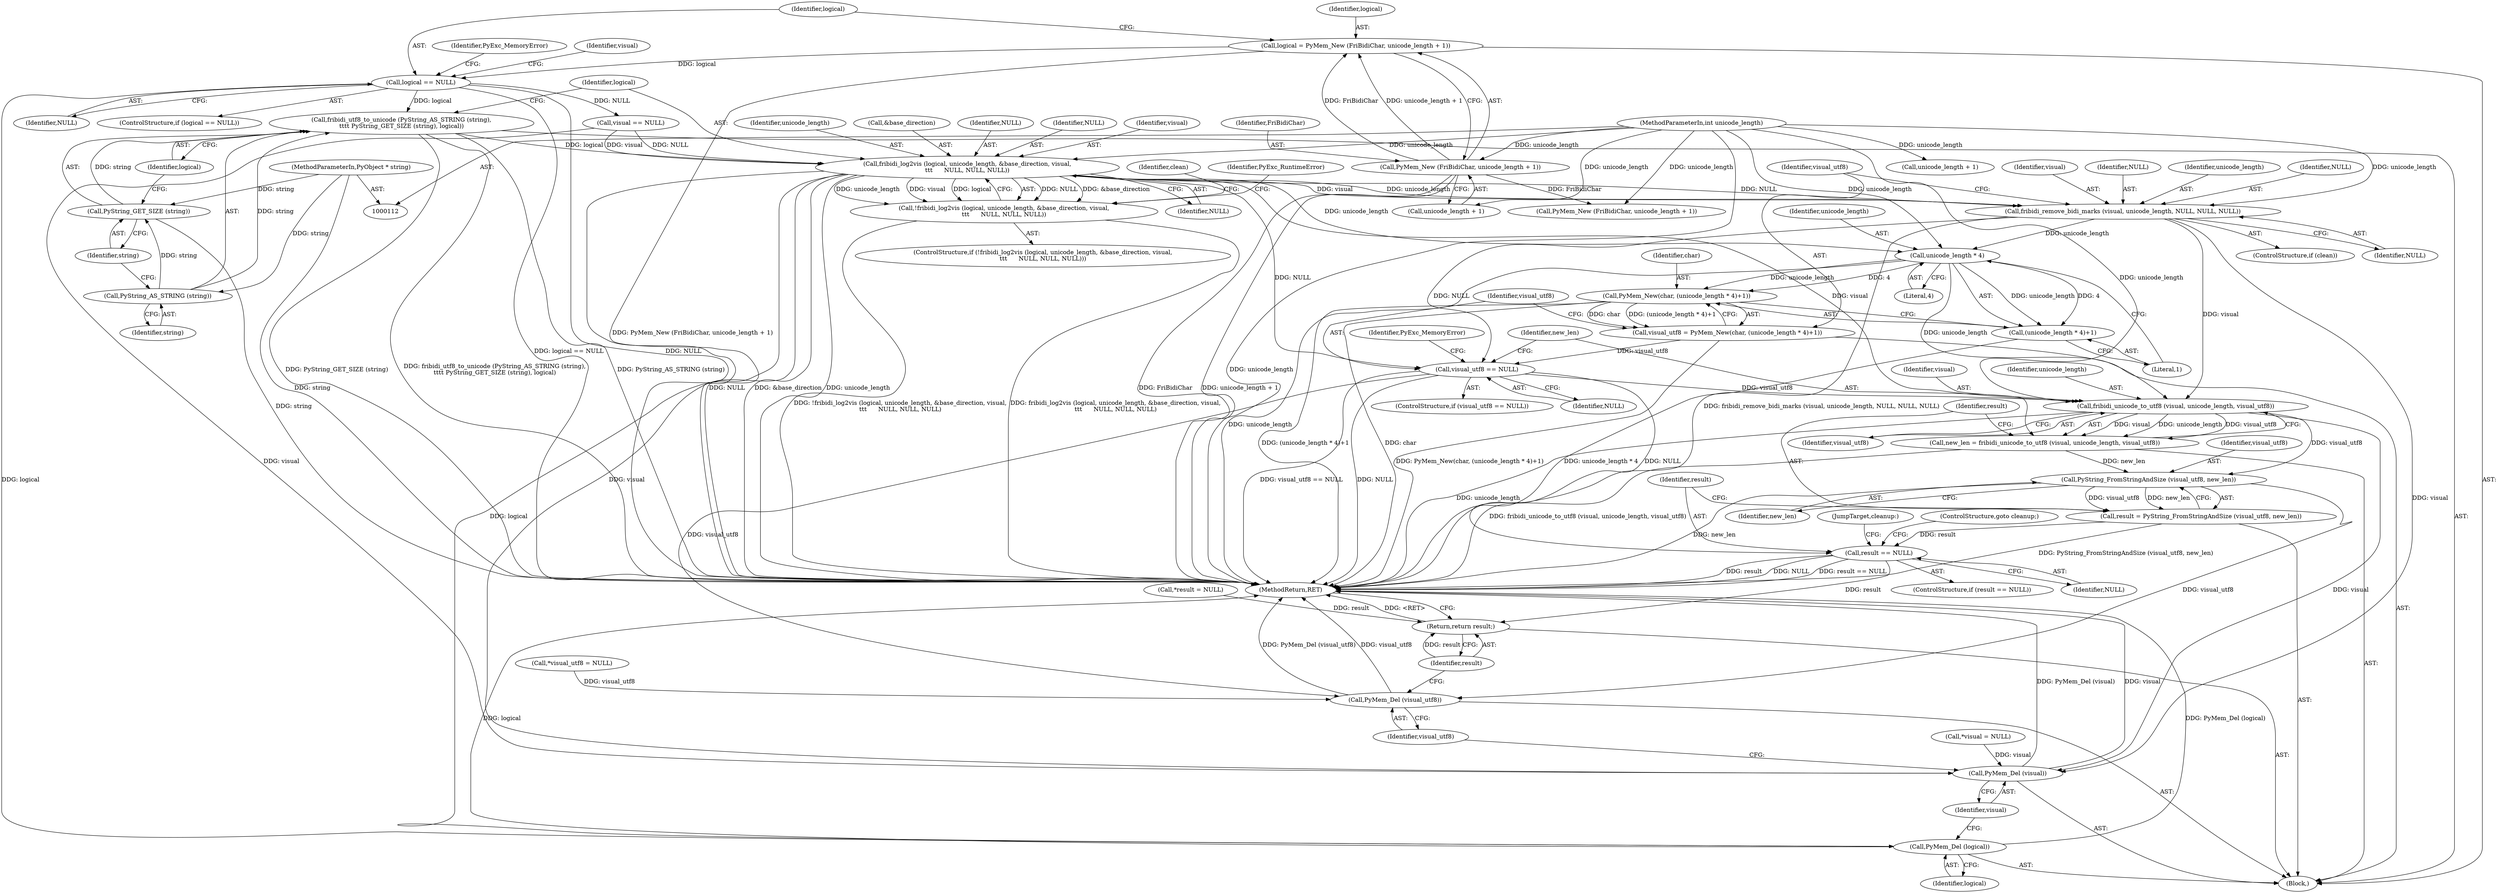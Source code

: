 digraph "1_pyfribidi_d2860c655357975e7b32d84e6b45e98f0dcecd7a_3@pointer" {
"1000173" [label="(Call,fribidi_utf8_to_unicode (PyString_AS_STRING (string),\n\t\t\t\t PyString_GET_SIZE (string), logical))"];
"1000174" [label="(Call,PyString_AS_STRING (string))"];
"1000113" [label="(MethodParameterIn,PyObject * string)"];
"1000176" [label="(Call,PyString_GET_SIZE (string))"];
"1000147" [label="(Call,logical == NULL)"];
"1000139" [label="(Call,logical = PyMem_New (FriBidiChar, unicode_length + 1))"];
"1000141" [label="(Call,PyMem_New (FriBidiChar, unicode_length + 1))"];
"1000114" [label="(MethodParameterIn,int unicode_length)"];
"1000181" [label="(Call,fribidi_log2vis (logical, unicode_length, &base_direction, visual,\n\t\t\t      NULL, NULL, NULL))"];
"1000180" [label="(Call,!fribidi_log2vis (logical, unicode_length, &base_direction, visual,\n\t\t\t      NULL, NULL, NULL))"];
"1000197" [label="(Call,fribidi_remove_bidi_marks (visual, unicode_length, NULL, NULL, NULL))"];
"1000208" [label="(Call,unicode_length * 4)"];
"1000205" [label="(Call,PyMem_New(char, (unicode_length * 4)+1))"];
"1000203" [label="(Call,visual_utf8 = PyMem_New(char, (unicode_length * 4)+1))"];
"1000213" [label="(Call,visual_utf8 == NULL)"];
"1000223" [label="(Call,fribidi_unicode_to_utf8 (visual, unicode_length, visual_utf8))"];
"1000221" [label="(Call,new_len = fribidi_unicode_to_utf8 (visual, unicode_length, visual_utf8))"];
"1000229" [label="(Call,PyString_FromStringAndSize (visual_utf8, new_len))"];
"1000227" [label="(Call,result = PyString_FromStringAndSize (visual_utf8, new_len))"];
"1000233" [label="(Call,result == NULL)"];
"1000244" [label="(Return,return result;)"];
"1000242" [label="(Call,PyMem_Del (visual_utf8))"];
"1000240" [label="(Call,PyMem_Del (visual))"];
"1000207" [label="(Call,(unicode_length * 4)+1)"];
"1000238" [label="(Call,PyMem_Del (logical))"];
"1000232" [label="(ControlStructure,if (result == NULL))"];
"1000230" [label="(Identifier,visual_utf8)"];
"1000181" [label="(Call,fribidi_log2vis (logical, unicode_length, &base_direction, visual,\n\t\t\t      NULL, NULL, NULL))"];
"1000177" [label="(Identifier,string)"];
"1000139" [label="(Call,logical = PyMem_New (FriBidiChar, unicode_length + 1))"];
"1000113" [label="(MethodParameterIn,PyObject * string)"];
"1000201" [label="(Identifier,NULL)"];
"1000149" [label="(Identifier,NULL)"];
"1000206" [label="(Identifier,char)"];
"1000209" [label="(Identifier,unicode_length)"];
"1000234" [label="(Identifier,result)"];
"1000182" [label="(Identifier,logical)"];
"1000157" [label="(Call,PyMem_New (FriBidiChar, unicode_length + 1))"];
"1000211" [label="(Literal,1)"];
"1000241" [label="(Identifier,visual)"];
"1000221" [label="(Call,new_len = fribidi_unicode_to_utf8 (visual, unicode_length, visual_utf8))"];
"1000199" [label="(Identifier,unicode_length)"];
"1000239" [label="(Identifier,logical)"];
"1000159" [label="(Call,unicode_length + 1)"];
"1000183" [label="(Identifier,unicode_length)"];
"1000204" [label="(Identifier,visual_utf8)"];
"1000238" [label="(Call,PyMem_Del (logical))"];
"1000184" [label="(Call,&base_direction)"];
"1000146" [label="(ControlStructure,if (logical == NULL))"];
"1000178" [label="(Identifier,logical)"];
"1000226" [label="(Identifier,visual_utf8)"];
"1000245" [label="(Identifier,result)"];
"1000243" [label="(Identifier,visual_utf8)"];
"1000196" [label="(Identifier,clean)"];
"1000203" [label="(Call,visual_utf8 = PyMem_New(char, (unicode_length * 4)+1))"];
"1000233" [label="(Call,result == NULL)"];
"1000187" [label="(Identifier,NULL)"];
"1000228" [label="(Identifier,result)"];
"1000225" [label="(Identifier,unicode_length)"];
"1000174" [label="(Call,PyString_AS_STRING (string))"];
"1000223" [label="(Call,fribidi_unicode_to_utf8 (visual, unicode_length, visual_utf8))"];
"1000235" [label="(Identifier,NULL)"];
"1000240" [label="(Call,PyMem_Del (visual))"];
"1000242" [label="(Call,PyMem_Del (visual_utf8))"];
"1000215" [label="(Identifier,NULL)"];
"1000188" [label="(Identifier,NULL)"];
"1000180" [label="(Call,!fribidi_log2vis (logical, unicode_length, &base_direction, visual,\n\t\t\t      NULL, NULL, NULL))"];
"1000236" [label="(ControlStructure,goto cleanup;)"];
"1000208" [label="(Call,unicode_length * 4)"];
"1000218" [label="(Identifier,PyExc_MemoryError)"];
"1000136" [label="(Call,*result = NULL)"];
"1000118" [label="(Block,)"];
"1000213" [label="(Call,visual_utf8 == NULL)"];
"1000200" [label="(Identifier,NULL)"];
"1000210" [label="(Literal,4)"];
"1000212" [label="(ControlStructure,if (visual_utf8 == NULL))"];
"1000152" [label="(Identifier,PyExc_MemoryError)"];
"1000147" [label="(Call,logical == NULL)"];
"1000195" [label="(ControlStructure,if (clean))"];
"1000205" [label="(Call,PyMem_New(char, (unicode_length * 4)+1))"];
"1000140" [label="(Identifier,logical)"];
"1000192" [label="(Identifier,PyExc_RuntimeError)"];
"1000124" [label="(Call,*visual = NULL)"];
"1000179" [label="(ControlStructure,if (!fribidi_log2vis (logical, unicode_length, &base_direction, visual,\n\t\t\t      NULL, NULL, NULL)))"];
"1000222" [label="(Identifier,new_len)"];
"1000207" [label="(Call,(unicode_length * 4)+1)"];
"1000128" [label="(Call,*visual_utf8 = NULL)"];
"1000175" [label="(Identifier,string)"];
"1000227" [label="(Call,result = PyString_FromStringAndSize (visual_utf8, new_len))"];
"1000224" [label="(Identifier,visual)"];
"1000186" [label="(Identifier,visual)"];
"1000114" [label="(MethodParameterIn,int unicode_length)"];
"1000156" [label="(Identifier,visual)"];
"1000237" [label="(JumpTarget,cleanup:)"];
"1000202" [label="(Identifier,NULL)"];
"1000173" [label="(Call,fribidi_utf8_to_unicode (PyString_AS_STRING (string),\n\t\t\t\t PyString_GET_SIZE (string), logical))"];
"1000246" [label="(MethodReturn,RET)"];
"1000198" [label="(Identifier,visual)"];
"1000141" [label="(Call,PyMem_New (FriBidiChar, unicode_length + 1))"];
"1000163" [label="(Call,visual == NULL)"];
"1000244" [label="(Return,return result;)"];
"1000148" [label="(Identifier,logical)"];
"1000176" [label="(Call,PyString_GET_SIZE (string))"];
"1000197" [label="(Call,fribidi_remove_bidi_marks (visual, unicode_length, NULL, NULL, NULL))"];
"1000231" [label="(Identifier,new_len)"];
"1000189" [label="(Identifier,NULL)"];
"1000214" [label="(Identifier,visual_utf8)"];
"1000142" [label="(Identifier,FriBidiChar)"];
"1000143" [label="(Call,unicode_length + 1)"];
"1000229" [label="(Call,PyString_FromStringAndSize (visual_utf8, new_len))"];
"1000173" -> "1000118"  [label="AST: "];
"1000173" -> "1000178"  [label="CFG: "];
"1000174" -> "1000173"  [label="AST: "];
"1000176" -> "1000173"  [label="AST: "];
"1000178" -> "1000173"  [label="AST: "];
"1000182" -> "1000173"  [label="CFG: "];
"1000173" -> "1000246"  [label="DDG: PyString_GET_SIZE (string)"];
"1000173" -> "1000246"  [label="DDG: fribidi_utf8_to_unicode (PyString_AS_STRING (string),\n\t\t\t\t PyString_GET_SIZE (string), logical)"];
"1000173" -> "1000246"  [label="DDG: PyString_AS_STRING (string)"];
"1000174" -> "1000173"  [label="DDG: string"];
"1000176" -> "1000173"  [label="DDG: string"];
"1000147" -> "1000173"  [label="DDG: logical"];
"1000173" -> "1000181"  [label="DDG: logical"];
"1000174" -> "1000175"  [label="CFG: "];
"1000175" -> "1000174"  [label="AST: "];
"1000177" -> "1000174"  [label="CFG: "];
"1000113" -> "1000174"  [label="DDG: string"];
"1000174" -> "1000176"  [label="DDG: string"];
"1000113" -> "1000112"  [label="AST: "];
"1000113" -> "1000246"  [label="DDG: string"];
"1000113" -> "1000176"  [label="DDG: string"];
"1000176" -> "1000177"  [label="CFG: "];
"1000177" -> "1000176"  [label="AST: "];
"1000178" -> "1000176"  [label="CFG: "];
"1000176" -> "1000246"  [label="DDG: string"];
"1000147" -> "1000146"  [label="AST: "];
"1000147" -> "1000149"  [label="CFG: "];
"1000148" -> "1000147"  [label="AST: "];
"1000149" -> "1000147"  [label="AST: "];
"1000152" -> "1000147"  [label="CFG: "];
"1000156" -> "1000147"  [label="CFG: "];
"1000147" -> "1000246"  [label="DDG: NULL"];
"1000147" -> "1000246"  [label="DDG: logical == NULL"];
"1000139" -> "1000147"  [label="DDG: logical"];
"1000147" -> "1000163"  [label="DDG: NULL"];
"1000147" -> "1000238"  [label="DDG: logical"];
"1000139" -> "1000118"  [label="AST: "];
"1000139" -> "1000141"  [label="CFG: "];
"1000140" -> "1000139"  [label="AST: "];
"1000141" -> "1000139"  [label="AST: "];
"1000148" -> "1000139"  [label="CFG: "];
"1000139" -> "1000246"  [label="DDG: PyMem_New (FriBidiChar, unicode_length + 1)"];
"1000141" -> "1000139"  [label="DDG: FriBidiChar"];
"1000141" -> "1000139"  [label="DDG: unicode_length + 1"];
"1000141" -> "1000143"  [label="CFG: "];
"1000142" -> "1000141"  [label="AST: "];
"1000143" -> "1000141"  [label="AST: "];
"1000141" -> "1000246"  [label="DDG: FriBidiChar"];
"1000141" -> "1000246"  [label="DDG: unicode_length + 1"];
"1000114" -> "1000141"  [label="DDG: unicode_length"];
"1000141" -> "1000157"  [label="DDG: FriBidiChar"];
"1000114" -> "1000112"  [label="AST: "];
"1000114" -> "1000246"  [label="DDG: unicode_length"];
"1000114" -> "1000143"  [label="DDG: unicode_length"];
"1000114" -> "1000157"  [label="DDG: unicode_length"];
"1000114" -> "1000159"  [label="DDG: unicode_length"];
"1000114" -> "1000181"  [label="DDG: unicode_length"];
"1000114" -> "1000197"  [label="DDG: unicode_length"];
"1000114" -> "1000208"  [label="DDG: unicode_length"];
"1000114" -> "1000223"  [label="DDG: unicode_length"];
"1000181" -> "1000180"  [label="AST: "];
"1000181" -> "1000189"  [label="CFG: "];
"1000182" -> "1000181"  [label="AST: "];
"1000183" -> "1000181"  [label="AST: "];
"1000184" -> "1000181"  [label="AST: "];
"1000186" -> "1000181"  [label="AST: "];
"1000187" -> "1000181"  [label="AST: "];
"1000188" -> "1000181"  [label="AST: "];
"1000189" -> "1000181"  [label="AST: "];
"1000180" -> "1000181"  [label="CFG: "];
"1000181" -> "1000246"  [label="DDG: NULL"];
"1000181" -> "1000246"  [label="DDG: &base_direction"];
"1000181" -> "1000246"  [label="DDG: unicode_length"];
"1000181" -> "1000180"  [label="DDG: NULL"];
"1000181" -> "1000180"  [label="DDG: &base_direction"];
"1000181" -> "1000180"  [label="DDG: unicode_length"];
"1000181" -> "1000180"  [label="DDG: visual"];
"1000181" -> "1000180"  [label="DDG: logical"];
"1000163" -> "1000181"  [label="DDG: visual"];
"1000163" -> "1000181"  [label="DDG: NULL"];
"1000181" -> "1000197"  [label="DDG: visual"];
"1000181" -> "1000197"  [label="DDG: unicode_length"];
"1000181" -> "1000197"  [label="DDG: NULL"];
"1000181" -> "1000208"  [label="DDG: unicode_length"];
"1000181" -> "1000213"  [label="DDG: NULL"];
"1000181" -> "1000223"  [label="DDG: visual"];
"1000181" -> "1000238"  [label="DDG: logical"];
"1000181" -> "1000240"  [label="DDG: visual"];
"1000180" -> "1000179"  [label="AST: "];
"1000192" -> "1000180"  [label="CFG: "];
"1000196" -> "1000180"  [label="CFG: "];
"1000180" -> "1000246"  [label="DDG: fribidi_log2vis (logical, unicode_length, &base_direction, visual,\n\t\t\t      NULL, NULL, NULL)"];
"1000180" -> "1000246"  [label="DDG: !fribidi_log2vis (logical, unicode_length, &base_direction, visual,\n\t\t\t      NULL, NULL, NULL)"];
"1000197" -> "1000195"  [label="AST: "];
"1000197" -> "1000202"  [label="CFG: "];
"1000198" -> "1000197"  [label="AST: "];
"1000199" -> "1000197"  [label="AST: "];
"1000200" -> "1000197"  [label="AST: "];
"1000201" -> "1000197"  [label="AST: "];
"1000202" -> "1000197"  [label="AST: "];
"1000204" -> "1000197"  [label="CFG: "];
"1000197" -> "1000246"  [label="DDG: fribidi_remove_bidi_marks (visual, unicode_length, NULL, NULL, NULL)"];
"1000197" -> "1000208"  [label="DDG: unicode_length"];
"1000197" -> "1000213"  [label="DDG: NULL"];
"1000197" -> "1000223"  [label="DDG: visual"];
"1000197" -> "1000240"  [label="DDG: visual"];
"1000208" -> "1000207"  [label="AST: "];
"1000208" -> "1000210"  [label="CFG: "];
"1000209" -> "1000208"  [label="AST: "];
"1000210" -> "1000208"  [label="AST: "];
"1000211" -> "1000208"  [label="CFG: "];
"1000208" -> "1000246"  [label="DDG: unicode_length"];
"1000208" -> "1000205"  [label="DDG: unicode_length"];
"1000208" -> "1000205"  [label="DDG: 4"];
"1000208" -> "1000207"  [label="DDG: unicode_length"];
"1000208" -> "1000207"  [label="DDG: 4"];
"1000208" -> "1000223"  [label="DDG: unicode_length"];
"1000205" -> "1000203"  [label="AST: "];
"1000205" -> "1000207"  [label="CFG: "];
"1000206" -> "1000205"  [label="AST: "];
"1000207" -> "1000205"  [label="AST: "];
"1000203" -> "1000205"  [label="CFG: "];
"1000205" -> "1000246"  [label="DDG: (unicode_length * 4)+1"];
"1000205" -> "1000246"  [label="DDG: char"];
"1000205" -> "1000203"  [label="DDG: char"];
"1000205" -> "1000203"  [label="DDG: (unicode_length * 4)+1"];
"1000203" -> "1000118"  [label="AST: "];
"1000204" -> "1000203"  [label="AST: "];
"1000214" -> "1000203"  [label="CFG: "];
"1000203" -> "1000246"  [label="DDG: PyMem_New(char, (unicode_length * 4)+1)"];
"1000203" -> "1000213"  [label="DDG: visual_utf8"];
"1000213" -> "1000212"  [label="AST: "];
"1000213" -> "1000215"  [label="CFG: "];
"1000214" -> "1000213"  [label="AST: "];
"1000215" -> "1000213"  [label="AST: "];
"1000218" -> "1000213"  [label="CFG: "];
"1000222" -> "1000213"  [label="CFG: "];
"1000213" -> "1000246"  [label="DDG: visual_utf8 == NULL"];
"1000213" -> "1000246"  [label="DDG: NULL"];
"1000213" -> "1000223"  [label="DDG: visual_utf8"];
"1000213" -> "1000233"  [label="DDG: NULL"];
"1000213" -> "1000242"  [label="DDG: visual_utf8"];
"1000223" -> "1000221"  [label="AST: "];
"1000223" -> "1000226"  [label="CFG: "];
"1000224" -> "1000223"  [label="AST: "];
"1000225" -> "1000223"  [label="AST: "];
"1000226" -> "1000223"  [label="AST: "];
"1000221" -> "1000223"  [label="CFG: "];
"1000223" -> "1000246"  [label="DDG: unicode_length"];
"1000223" -> "1000221"  [label="DDG: visual"];
"1000223" -> "1000221"  [label="DDG: unicode_length"];
"1000223" -> "1000221"  [label="DDG: visual_utf8"];
"1000223" -> "1000229"  [label="DDG: visual_utf8"];
"1000223" -> "1000240"  [label="DDG: visual"];
"1000221" -> "1000118"  [label="AST: "];
"1000222" -> "1000221"  [label="AST: "];
"1000228" -> "1000221"  [label="CFG: "];
"1000221" -> "1000246"  [label="DDG: fribidi_unicode_to_utf8 (visual, unicode_length, visual_utf8)"];
"1000221" -> "1000229"  [label="DDG: new_len"];
"1000229" -> "1000227"  [label="AST: "];
"1000229" -> "1000231"  [label="CFG: "];
"1000230" -> "1000229"  [label="AST: "];
"1000231" -> "1000229"  [label="AST: "];
"1000227" -> "1000229"  [label="CFG: "];
"1000229" -> "1000246"  [label="DDG: new_len"];
"1000229" -> "1000227"  [label="DDG: visual_utf8"];
"1000229" -> "1000227"  [label="DDG: new_len"];
"1000229" -> "1000242"  [label="DDG: visual_utf8"];
"1000227" -> "1000118"  [label="AST: "];
"1000228" -> "1000227"  [label="AST: "];
"1000234" -> "1000227"  [label="CFG: "];
"1000227" -> "1000246"  [label="DDG: PyString_FromStringAndSize (visual_utf8, new_len)"];
"1000227" -> "1000233"  [label="DDG: result"];
"1000233" -> "1000232"  [label="AST: "];
"1000233" -> "1000235"  [label="CFG: "];
"1000234" -> "1000233"  [label="AST: "];
"1000235" -> "1000233"  [label="AST: "];
"1000236" -> "1000233"  [label="CFG: "];
"1000237" -> "1000233"  [label="CFG: "];
"1000233" -> "1000246"  [label="DDG: NULL"];
"1000233" -> "1000246"  [label="DDG: result == NULL"];
"1000233" -> "1000246"  [label="DDG: result"];
"1000233" -> "1000244"  [label="DDG: result"];
"1000244" -> "1000118"  [label="AST: "];
"1000244" -> "1000245"  [label="CFG: "];
"1000245" -> "1000244"  [label="AST: "];
"1000246" -> "1000244"  [label="CFG: "];
"1000244" -> "1000246"  [label="DDG: <RET>"];
"1000245" -> "1000244"  [label="DDG: result"];
"1000136" -> "1000244"  [label="DDG: result"];
"1000242" -> "1000118"  [label="AST: "];
"1000242" -> "1000243"  [label="CFG: "];
"1000243" -> "1000242"  [label="AST: "];
"1000245" -> "1000242"  [label="CFG: "];
"1000242" -> "1000246"  [label="DDG: PyMem_Del (visual_utf8)"];
"1000242" -> "1000246"  [label="DDG: visual_utf8"];
"1000128" -> "1000242"  [label="DDG: visual_utf8"];
"1000240" -> "1000118"  [label="AST: "];
"1000240" -> "1000241"  [label="CFG: "];
"1000241" -> "1000240"  [label="AST: "];
"1000243" -> "1000240"  [label="CFG: "];
"1000240" -> "1000246"  [label="DDG: PyMem_Del (visual)"];
"1000240" -> "1000246"  [label="DDG: visual"];
"1000124" -> "1000240"  [label="DDG: visual"];
"1000163" -> "1000240"  [label="DDG: visual"];
"1000207" -> "1000211"  [label="CFG: "];
"1000211" -> "1000207"  [label="AST: "];
"1000207" -> "1000246"  [label="DDG: unicode_length * 4"];
"1000238" -> "1000118"  [label="AST: "];
"1000238" -> "1000239"  [label="CFG: "];
"1000239" -> "1000238"  [label="AST: "];
"1000241" -> "1000238"  [label="CFG: "];
"1000238" -> "1000246"  [label="DDG: logical"];
"1000238" -> "1000246"  [label="DDG: PyMem_Del (logical)"];
}
